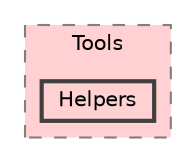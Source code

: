 digraph "C:/Users/PC/Documents/GitHub/Witch-Pack/WitchPack/Assets/Scripts/Tools/Helpers"
{
 // LATEX_PDF_SIZE
  bgcolor="transparent";
  edge [fontname=Helvetica,fontsize=10,labelfontname=Helvetica,labelfontsize=10];
  node [fontname=Helvetica,fontsize=10,shape=box,height=0.2,width=0.4];
  compound=true
  subgraph clusterdir_4ecf9c5c07a26181eb08b7842f46183e {
    graph [ bgcolor="#ffd1d2", pencolor="grey50", label="Tools", fontname=Helvetica,fontsize=10 style="filled,dashed", URL="dir_4ecf9c5c07a26181eb08b7842f46183e.html",tooltip=""]
  dir_ed6e952c092284775aeeef36a1d0684f [label="Helpers", fillcolor="#ffd1d2", color="grey25", style="filled,bold", URL="dir_ed6e952c092284775aeeef36a1d0684f.html",tooltip=""];
  }
}
